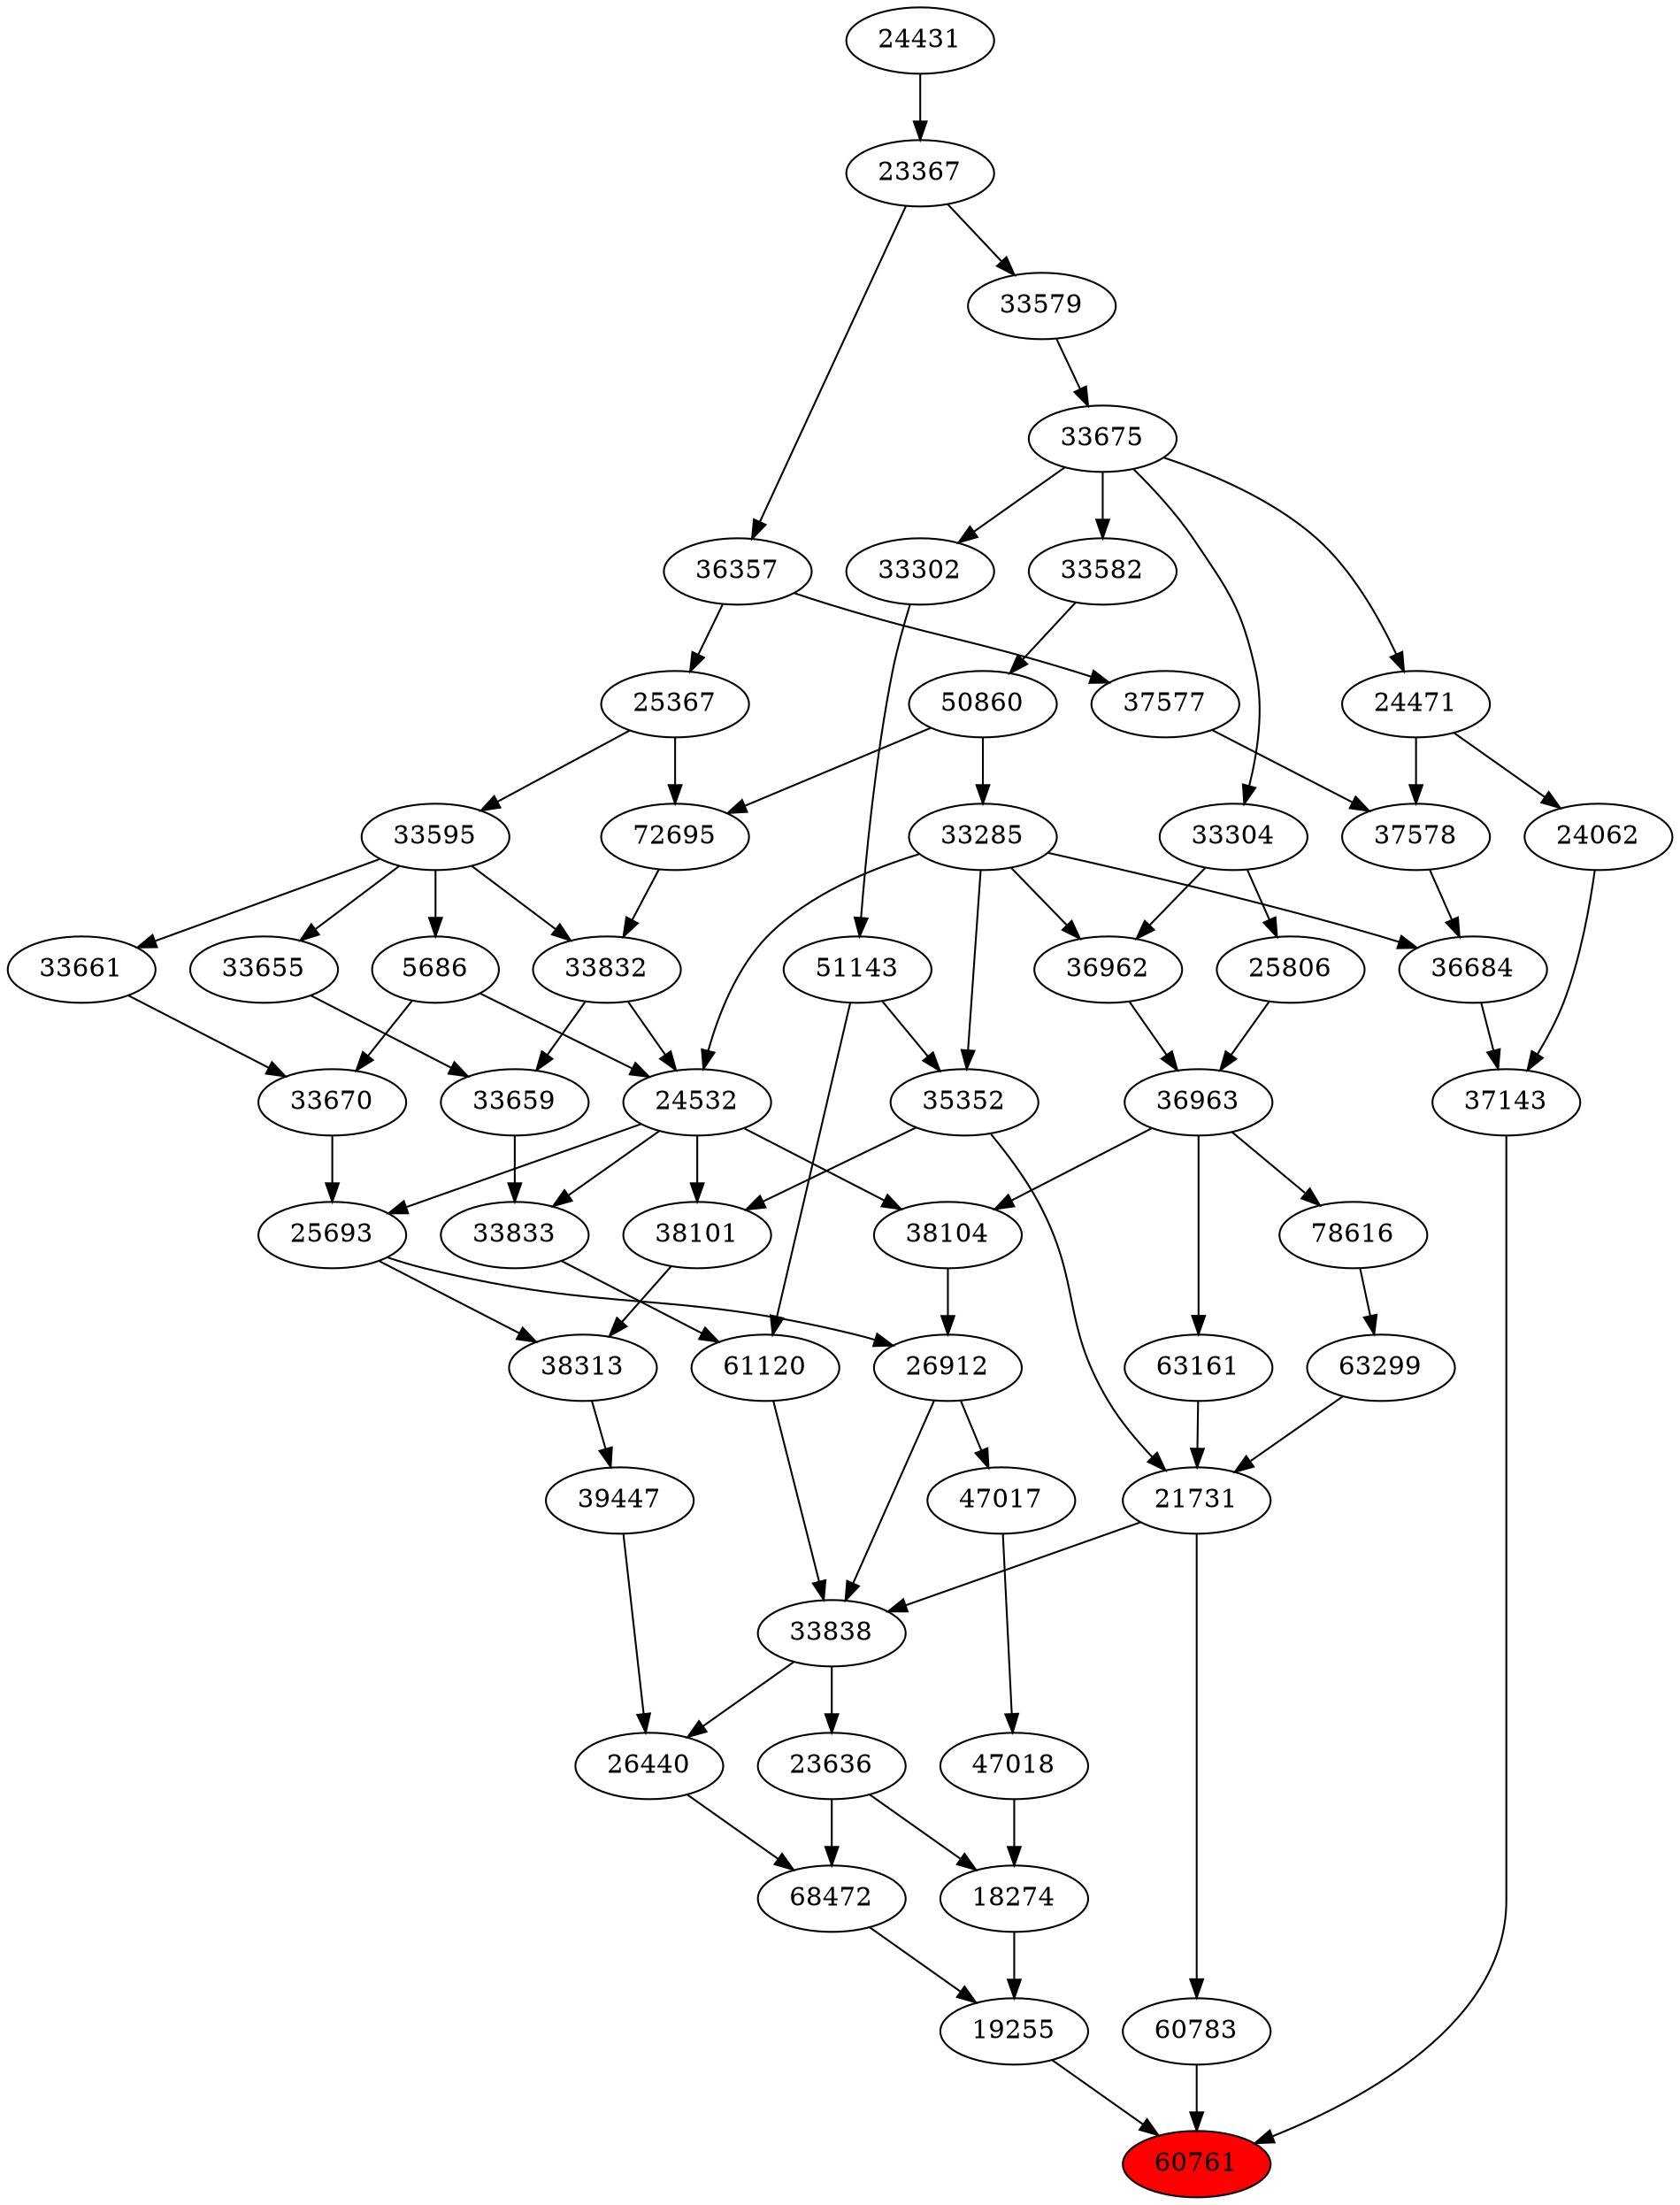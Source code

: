 strict digraph{ 
60761 [label="60761" fillcolor=red style=filled]
19255 -> 60761
37143 -> 60761
60783 -> 60761
19255 [label="19255"]
18274 -> 19255
68472 -> 19255
37143 [label="37143"]
36684 -> 37143
24062 -> 37143
60783 [label="60783"]
21731 -> 60783
18274 [label="18274"]
47018 -> 18274
23636 -> 18274
68472 [label="68472"]
23636 -> 68472
26440 -> 68472
36684 [label="36684"]
33285 -> 36684
37578 -> 36684
24062 [label="24062"]
24471 -> 24062
21731 [label="21731"]
35352 -> 21731
63161 -> 21731
63299 -> 21731
47018 [label="47018"]
47017 -> 47018
23636 [label="23636"]
33838 -> 23636
26440 [label="26440"]
33838 -> 26440
39447 -> 26440
33285 [label="33285"]
50860 -> 33285
37578 [label="37578"]
24471 -> 37578
37577 -> 37578
24471 [label="24471"]
33675 -> 24471
35352 [label="35352"]
33285 -> 35352
51143 -> 35352
63161 [label="63161"]
36963 -> 63161
63299 [label="63299"]
78616 -> 63299
47017 [label="47017"]
26912 -> 47017
33838 [label="33838"]
21731 -> 33838
26912 -> 33838
61120 -> 33838
39447 [label="39447"]
38313 -> 39447
50860 [label="50860"]
33582 -> 50860
37577 [label="37577"]
36357 -> 37577
33675 [label="33675"]
33579 -> 33675
51143 [label="51143"]
33302 -> 51143
36963 [label="36963"]
36962 -> 36963
25806 -> 36963
78616 [label="78616"]
36963 -> 78616
26912 [label="26912"]
38104 -> 26912
25693 -> 26912
61120 [label="61120"]
51143 -> 61120
33833 -> 61120
38313 [label="38313"]
25693 -> 38313
38101 -> 38313
33582 [label="33582"]
33675 -> 33582
36357 [label="36357"]
23367 -> 36357
33579 [label="33579"]
23367 -> 33579
33302 [label="33302"]
33675 -> 33302
36962 [label="36962"]
33285 -> 36962
33304 -> 36962
25806 [label="25806"]
33304 -> 25806
38104 [label="38104"]
24532 -> 38104
36963 -> 38104
25693 [label="25693"]
24532 -> 25693
33670 -> 25693
33833 [label="33833"]
33659 -> 33833
24532 -> 33833
38101 [label="38101"]
24532 -> 38101
35352 -> 38101
23367 [label="23367"]
24431 -> 23367
33304 [label="33304"]
33675 -> 33304
24532 [label="24532"]
33285 -> 24532
5686 -> 24532
33832 -> 24532
33670 [label="33670"]
5686 -> 33670
33661 -> 33670
33659 [label="33659"]
33655 -> 33659
33832 -> 33659
24431 [label="24431"]
5686 [label="5686"]
33595 -> 5686
33832 [label="33832"]
72695 -> 33832
33595 -> 33832
33661 [label="33661"]
33595 -> 33661
33655 [label="33655"]
33595 -> 33655
33595 [label="33595"]
25367 -> 33595
72695 [label="72695"]
50860 -> 72695
25367 -> 72695
25367 [label="25367"]
36357 -> 25367
}